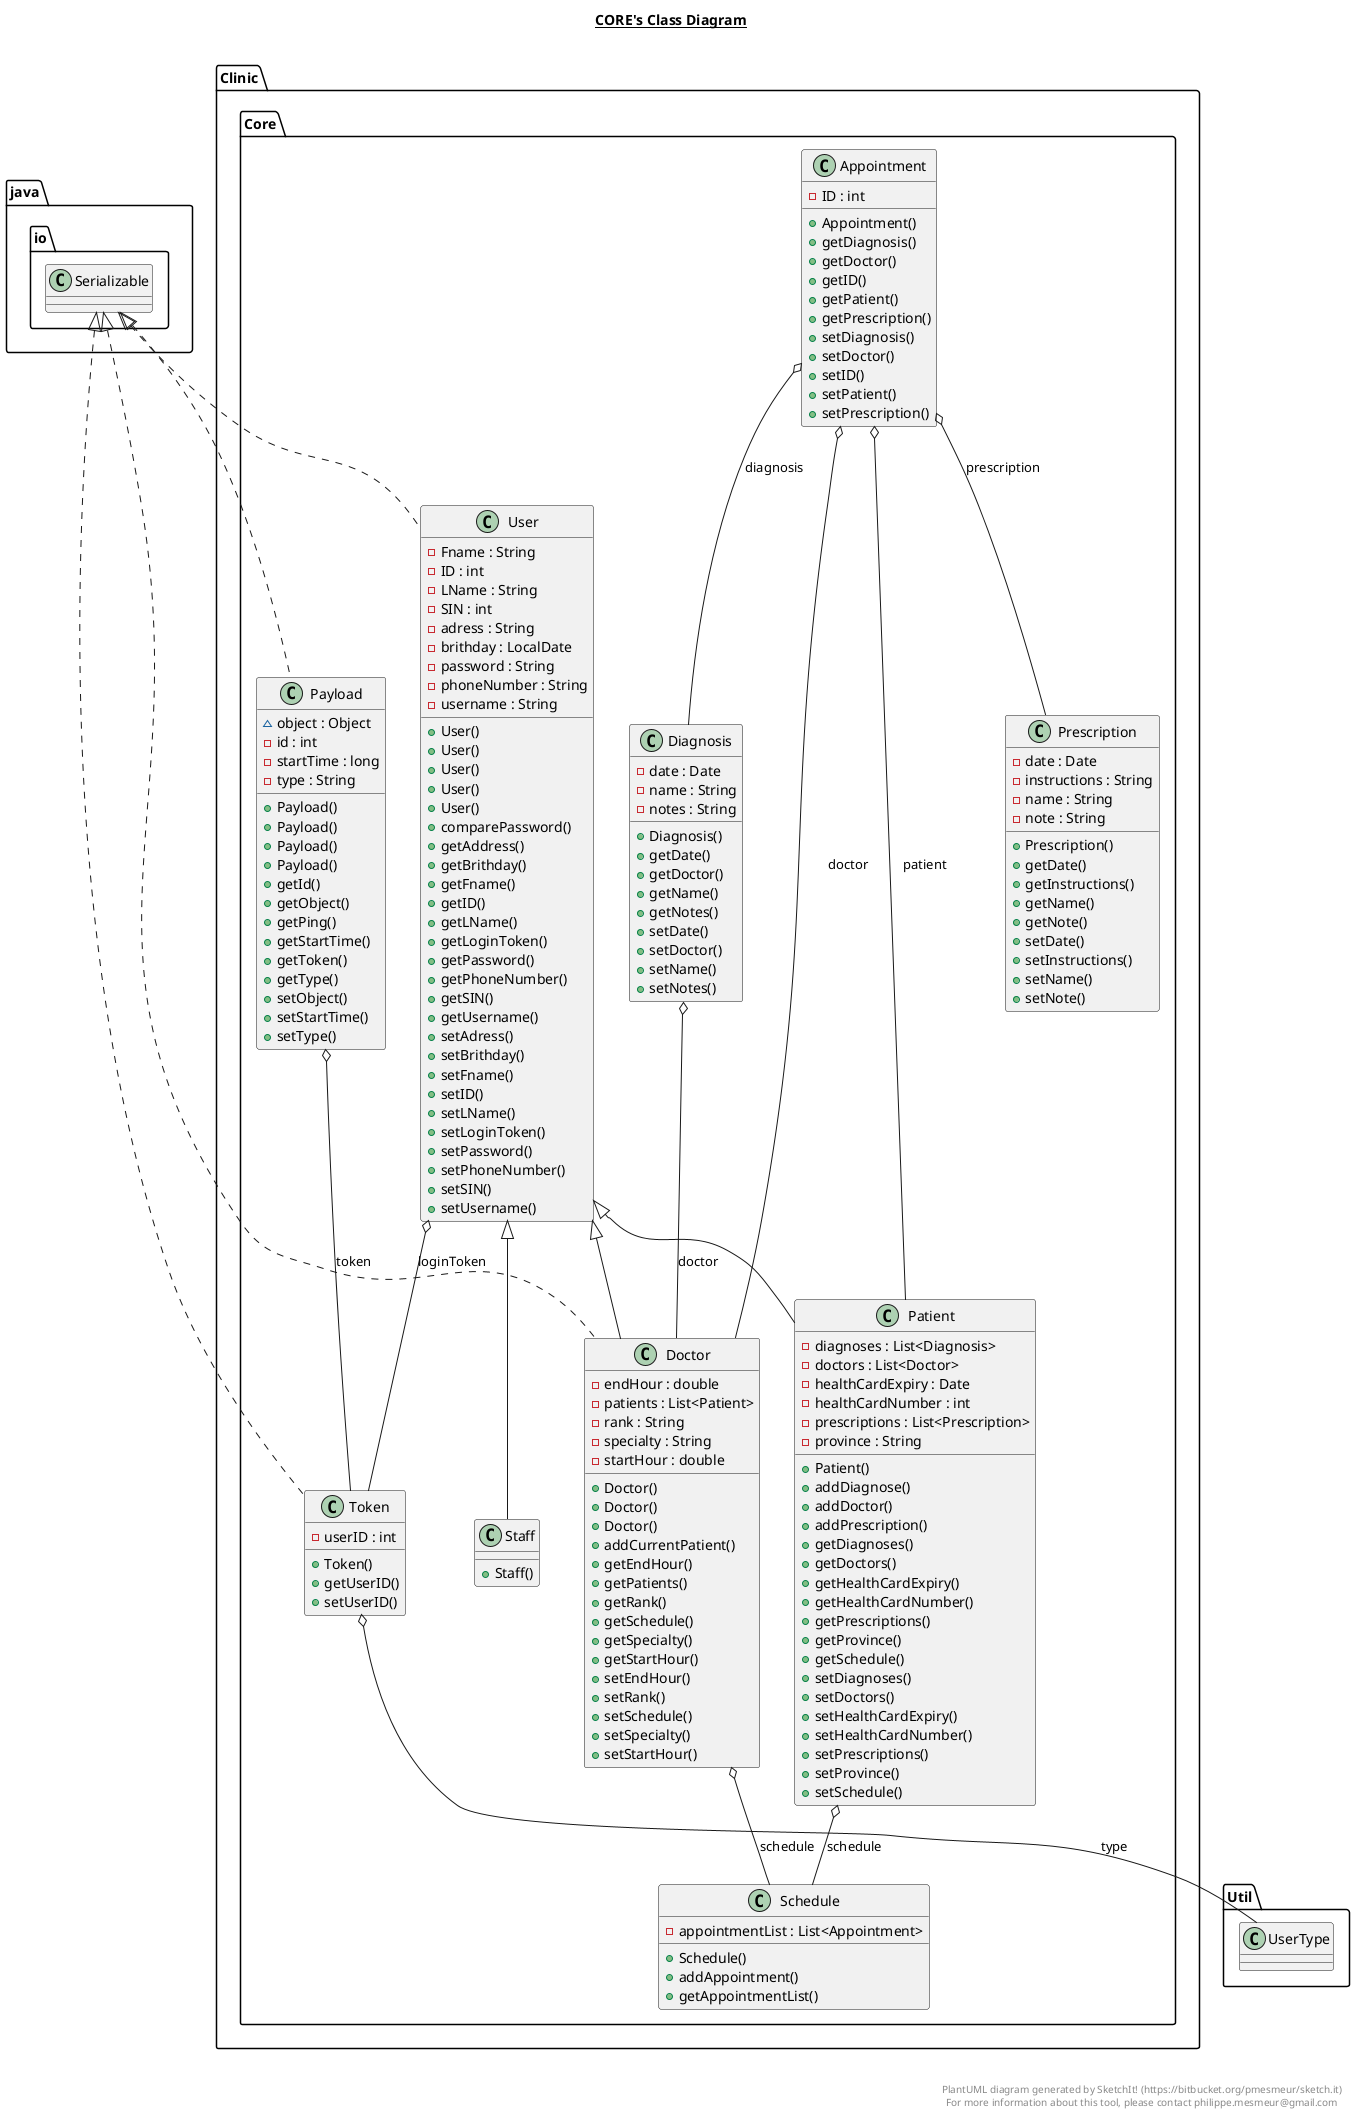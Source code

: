@startuml

title __CORE's Class Diagram__\n

  namespace Clinic.Core {
    class Clinic.Core.Appointment {
        - ID : int
        + Appointment()
        + getDiagnosis()
        + getDoctor()
        + getID()
        + getPatient()
        + getPrescription()
        + setDiagnosis()
        + setDoctor()
        + setID()
        + setPatient()
        + setPrescription()
    }
  }
  

  namespace Clinic.Core {
    class Clinic.Core.Diagnosis {
        - date : Date
        - name : String
        - notes : String
        + Diagnosis()
        + getDate()
        + getDoctor()
        + getName()
        + getNotes()
        + setDate()
        + setDoctor()
        + setName()
        + setNotes()
    }
  }
  

  namespace Clinic.Core {
    class Clinic.Core.Doctor {
        - endHour : double
        - patients : List<Patient>
        - rank : String
        - specialty : String
        - startHour : double
        + Doctor()
        + Doctor()
        + Doctor()
        + addCurrentPatient()
        + getEndHour()
        + getPatients()
        + getRank()
        + getSchedule()
        + getSpecialty()
        + getStartHour()
        + setEndHour()
        + setRank()
        + setSchedule()
        + setSpecialty()
        + setStartHour()
    }
  }
  

  namespace Clinic.Core {
    class Clinic.Core.Patient {
        - diagnoses : List<Diagnosis>
        - doctors : List<Doctor>
        - healthCardExpiry : Date
        - healthCardNumber : int
        - prescriptions : List<Prescription>
        - province : String
        + Patient()
        + addDiagnose()
        + addDoctor()
        + addPrescription()
        + getDiagnoses()
        + getDoctors()
        + getHealthCardExpiry()
        + getHealthCardNumber()
        + getPrescriptions()
        + getProvince()
        + getSchedule()
        + setDiagnoses()
        + setDoctors()
        + setHealthCardExpiry()
        + setHealthCardNumber()
        + setPrescriptions()
        + setProvince()
        + setSchedule()
    }
  }
  

  namespace Clinic.Core {
    class Clinic.Core.Payload {
        ~ object : Object
        - id : int
        - startTime : long
        - type : String
        + Payload()
        + Payload()
        + Payload()
        + Payload()
        + getId()
        + getObject()
        + getPing()
        + getStartTime()
        + getToken()
        + getType()
        + setObject()
        + setStartTime()
        + setType()
    }
  }
  

  namespace Clinic.Core {
    class Clinic.Core.Prescription {
        - date : Date
        - instructions : String
        - name : String
        - note : String
        + Prescription()
        + getDate()
        + getInstructions()
        + getName()
        + getNote()
        + setDate()
        + setInstructions()
        + setName()
        + setNote()
    }
  }
  

  namespace Clinic.Core {
    class Clinic.Core.Schedule {
        - appointmentList : List<Appointment>
        + Schedule()
        + addAppointment()
        + getAppointmentList()
    }
  }
  

  namespace Clinic.Core {
    class Clinic.Core.Staff {
        + Staff()
    }
  }
  

  namespace Clinic.Core {
    class Clinic.Core.Token {
        - userID : int
        + Token()
        + getUserID()
        + setUserID()
    }
  }
  

  namespace Clinic.Core {
    class Clinic.Core.User {
        - Fname : String
        - ID : int
        - LName : String
        - SIN : int
        - adress : String
        - brithday : LocalDate
        - password : String
        - phoneNumber : String
        - username : String
        + User()
        + User()
        + User()
        + User()
        + User()
        + comparePassword()
        + getAddress()
        + getBrithday()
        + getFname()
        + getID()
        + getLName()
        + getLoginToken()
        + getPassword()
        + getPhoneNumber()
        + getSIN()
        + getUsername()
        + setAdress()
        + setBrithday()
        + setFname()
        + setID()
        + setLName()
        + setLoginToken()
        + setPassword()
        + setPhoneNumber()
        + setSIN()
        + setUsername()
    }
  }
  

  Clinic.Core.Appointment o-- Clinic.Core.Diagnosis : diagnosis
  Clinic.Core.Appointment o-- Clinic.Core.Doctor : doctor
  Clinic.Core.Appointment o-- Clinic.Core.Patient : patient
  Clinic.Core.Appointment o-- Clinic.Core.Prescription : prescription
  Clinic.Core.Diagnosis o-- Clinic.Core.Doctor : doctor
  Clinic.Core.Doctor .up.|> java.io.Serializable
  Clinic.Core.Doctor -up-|> Clinic.Core.User
  Clinic.Core.Doctor o-- Clinic.Core.Schedule : schedule
  Clinic.Core.Patient -up-|> Clinic.Core.User
  Clinic.Core.Patient o-- Clinic.Core.Schedule : schedule
  Clinic.Core.Payload .up.|> java.io.Serializable
  Clinic.Core.Payload o-- Clinic.Core.Token : token
  Clinic.Core.Staff -up-|> Clinic.Core.User
  Clinic.Core.Token .up.|> java.io.Serializable
  Clinic.Core.Token o-- Util.UserType : type
  Clinic.Core.User .up.|> java.io.Serializable
  Clinic.Core.User o-- Clinic.Core.Token : loginToken


right footer


PlantUML diagram generated by SketchIt! (https://bitbucket.org/pmesmeur/sketch.it)
For more information about this tool, please contact philippe.mesmeur@gmail.com
endfooter

@enduml
